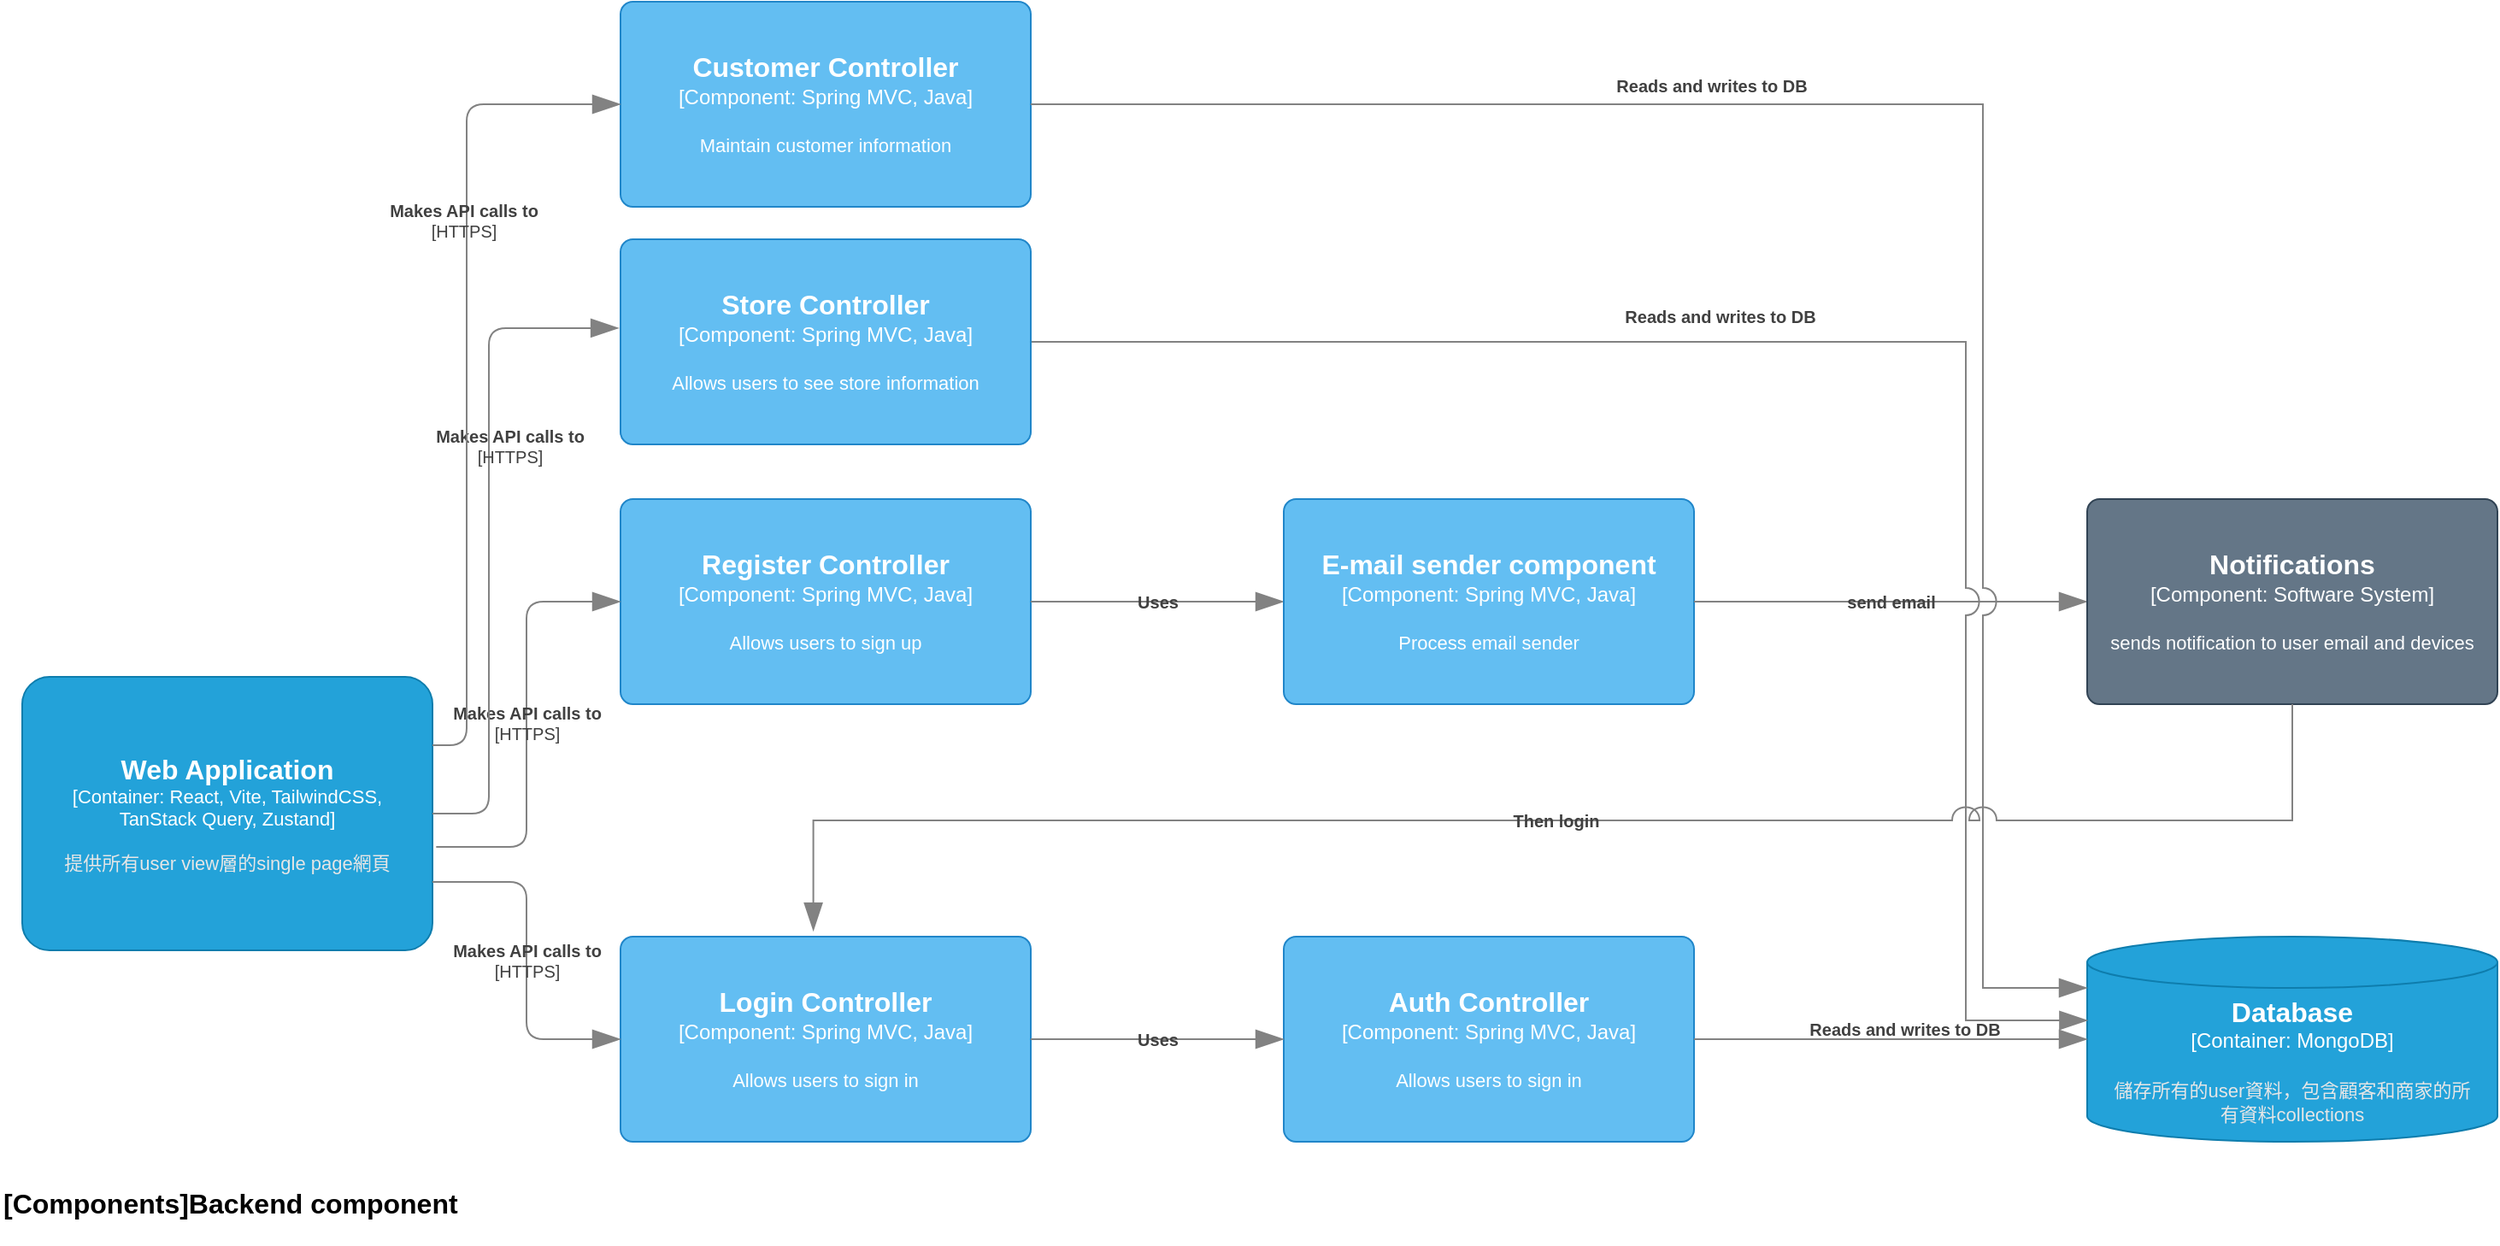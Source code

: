 <mxfile pages="2">
    <diagram id="VOZJ7sSq4Ql8CML60V5W" name="Backend Application">
        <mxGraphModel dx="1245" dy="2385" grid="0" gridSize="10" guides="1" tooltips="1" connect="1" arrows="1" fold="1" page="1" pageScale="1" pageWidth="827" pageHeight="1169" background="#ffffff" math="0" shadow="0">
            <root>
                <mxCell id="0"/>
                <mxCell id="1" parent="0"/>
                <object placeholders="1" c4Name="[Components]Backend component" c4Type="ComponentDiagramTitle" c4Description="" label="&lt;font style=&quot;font-size: 16px&quot;&gt;&lt;b&gt;&lt;div style=&quot;text-align: left&quot;&gt;%c4Name%&lt;/div&gt;&lt;/b&gt;&lt;/font&gt;&lt;div style=&quot;text-align: left&quot;&gt;%c4Description%&lt;/div&gt;" id="hrTY0zF-lMwiiV8-eTm4-1">
                    <mxCell style="text;html=1;strokeColor=none;fillColor=none;align=left;verticalAlign=top;whiteSpace=wrap;rounded=1;metaEdit=1;allowArrows=0;resizable=1;rotatable=0;connectable=0;recursiveResize=0;expand=0;pointerEvents=0;points=[[0.25,0,0],[0.5,0,0],[0.75,0,0],[1,0.25,0],[1,0.5,0],[1,0.75,0],[0.75,1,0],[0.5,1,0],[0.25,1,0],[0,0.75,0],[0,0.5,0],[0,0.25,0]];fontColor=#000000;" vertex="1" parent="1">
                        <mxGeometry x="41" y="644" width="410" height="40" as="geometry"/>
                    </mxCell>
                </object>
                <object placeholders="1" c4Name="Web Application" c4Type="Container" c4Technology="React, Vite, TailwindCSS, TanStack Query, Zustand" c4Description="提供所有user view層的single page網頁" label="&lt;font style=&quot;font-size: 16px&quot;&gt;&lt;b&gt;%c4Name%&lt;/b&gt;&lt;/font&gt;&lt;div&gt;[%c4Type%: %c4Technology%]&lt;/div&gt;&lt;br&gt;&lt;div&gt;&lt;font style=&quot;font-size: 11px&quot;&gt;&lt;font color=&quot;#E6E6E6&quot;&gt;%c4Description%&lt;/font&gt;&lt;/div&gt;" id="hrTY0zF-lMwiiV8-eTm4-10">
                    <mxCell style="rounded=1;whiteSpace=wrap;html=1;fontSize=11;labelBackgroundColor=none;fillColor=#23A2D9;fontColor=#ffffff;align=center;arcSize=10;strokeColor=#0E7DAD;metaEdit=1;resizable=1;points=[[0.25,0,0],[0.5,0,0],[0.75,0,0],[1,0.25,0],[1,0.5,0],[1,0.75,0],[0.75,1,0],[0.5,1,0],[0.25,1,0],[0,0.75,0],[0,0.5,0],[0,0.25,0]];spacingLeft=10;spacingRight=10;" vertex="1" parent="1">
                        <mxGeometry x="54" y="352" width="240" height="160" as="geometry"/>
                    </mxCell>
                </object>
                <object placeholders="1" c4Name="Database" c4Type="Container" c4Technology="MongoDB" c4Description="儲存所有的user資料，包含顧客和商家的所有資料collections" label="&lt;font style=&quot;font-size: 16px&quot;&gt;&lt;b&gt;%c4Name%&lt;/b&gt;&lt;/font&gt;&lt;div&gt;[%c4Type%:&amp;nbsp;%c4Technology%]&lt;/div&gt;&lt;br&gt;&lt;div&gt;&lt;font style=&quot;font-size: 11px&quot;&gt;&lt;font color=&quot;#E6E6E6&quot;&gt;%c4Description%&lt;/font&gt;&lt;/div&gt;" id="hrTY0zF-lMwiiV8-eTm4-19">
                    <mxCell style="shape=cylinder3;size=15;whiteSpace=wrap;html=1;boundedLbl=1;rounded=1;labelBackgroundColor=none;fillColor=#23A2D9;fontSize=12;fontColor=#ffffff;align=center;strokeColor=#0E7DAD;metaEdit=1;points=[[0.5,0,0],[1,0.25,0],[1,0.5,0],[1,0.75,0],[0.5,1,0],[0,0.75,0],[0,0.5,0],[0,0.25,0]];resizable=0;spacingLeft=10;spacingRight=10;" vertex="1" parent="1">
                        <mxGeometry x="1262" y="504" width="240" height="120" as="geometry"/>
                    </mxCell>
                </object>
                <object placeholders="1" c4Name="Login Controller" c4Type="Component" c4Technology="Spring MVC, Java" c4Description="Allows users to sign in" label="&lt;font style=&quot;font-size: 16px&quot;&gt;&lt;b&gt;%c4Name%&lt;/b&gt;&lt;/font&gt;&lt;div&gt;[%c4Type%: %c4Technology%]&lt;/div&gt;&lt;br&gt;&lt;div&gt;&lt;font style=&quot;font-size: 11px&quot;&gt;%c4Description%&lt;/font&gt;&lt;/div&gt;" id="hrTY0zF-lMwiiV8-eTm4-20">
                    <mxCell style="rounded=1;whiteSpace=wrap;html=1;labelBackgroundColor=none;fillColor=#63BEF2;fontColor=#ffffff;align=center;arcSize=6;strokeColor=#2086C9;metaEdit=1;resizable=0;points=[[0.25,0,0],[0.5,0,0],[0.75,0,0],[1,0.25,0],[1,0.5,0],[1,0.75,0],[0.75,1,0],[0.5,1,0],[0.25,1,0],[0,0.75,0],[0,0.5,0],[0,0.25,0]];" vertex="1" parent="1">
                        <mxGeometry x="404" y="504" width="240" height="120" as="geometry"/>
                    </mxCell>
                </object>
                <object placeholders="1" c4Name="Register Controller" c4Type="Component" c4Technology="Spring MVC, Java" c4Description="Allows users to sign up" label="&lt;font style=&quot;font-size: 16px&quot;&gt;&lt;b&gt;%c4Name%&lt;/b&gt;&lt;/font&gt;&lt;div&gt;[%c4Type%: %c4Technology%]&lt;/div&gt;&lt;br&gt;&lt;div&gt;&lt;font style=&quot;font-size: 11px&quot;&gt;%c4Description%&lt;/font&gt;&lt;/div&gt;" id="hrTY0zF-lMwiiV8-eTm4-21">
                    <mxCell style="rounded=1;whiteSpace=wrap;html=1;labelBackgroundColor=none;fillColor=#63BEF2;fontColor=#ffffff;align=center;arcSize=6;strokeColor=#2086C9;metaEdit=1;resizable=0;points=[[0.25,0,0],[0.5,0,0],[0.75,0,0],[1,0.25,0],[1,0.5,0],[1,0.75,0],[0.75,1,0],[0.5,1,0],[0.25,1,0],[0,0.75,0],[0,0.5,0],[0,0.25,0]];" vertex="1" parent="1">
                        <mxGeometry x="404" y="248" width="240" height="120" as="geometry"/>
                    </mxCell>
                </object>
                <object placeholders="1" c4Type="Relationship" c4Technology="HTTPS" c4Description="Makes API calls to" label="&lt;div style=&quot;text-align: left&quot;&gt;&lt;div style=&quot;text-align: center&quot;&gt;&lt;b&gt;%c4Description%&lt;/b&gt;&lt;/div&gt;&lt;div style=&quot;text-align: center&quot;&gt;[%c4Technology%]&lt;/div&gt;&lt;/div&gt;" id="hrTY0zF-lMwiiV8-eTm4-22">
                    <mxCell style="endArrow=blockThin;html=1;fontSize=10;fontColor=#404040;strokeWidth=1;endFill=1;strokeColor=#828282;elbow=vertical;metaEdit=1;endSize=14;startSize=14;jumpStyle=arc;jumpSize=16;rounded=1;edgeStyle=orthogonalEdgeStyle;labelBackgroundColor=none;exitX=1;exitY=0.75;exitDx=0;exitDy=0;exitPerimeter=0;entryX=0;entryY=0.5;entryDx=0;entryDy=0;entryPerimeter=0;" edge="1" parent="1" source="hrTY0zF-lMwiiV8-eTm4-10" target="hrTY0zF-lMwiiV8-eTm4-20">
                        <mxGeometry x="0.001" width="240" relative="1" as="geometry">
                            <mxPoint x="334" y="484.66" as="sourcePoint"/>
                            <mxPoint x="504" y="485" as="targetPoint"/>
                            <mxPoint as="offset"/>
                        </mxGeometry>
                    </mxCell>
                </object>
                <object placeholders="1" c4Type="Relationship" c4Technology="HTTPS" c4Description="Makes API calls to" label="&lt;div style=&quot;text-align: left&quot;&gt;&lt;div style=&quot;text-align: center&quot;&gt;&lt;b&gt;%c4Description%&lt;/b&gt;&lt;/div&gt;&lt;div style=&quot;text-align: center&quot;&gt;[%c4Technology%]&lt;/div&gt;&lt;/div&gt;" id="hrTY0zF-lMwiiV8-eTm4-23">
                    <mxCell style="endArrow=blockThin;html=1;fontSize=10;fontColor=#404040;strokeWidth=1;endFill=1;strokeColor=#828282;elbow=vertical;metaEdit=1;endSize=14;startSize=14;jumpStyle=arc;jumpSize=16;rounded=1;edgeStyle=orthogonalEdgeStyle;labelBackgroundColor=none;exitX=1.009;exitY=0.622;exitDx=0;exitDy=0;exitPerimeter=0;entryX=0;entryY=0.5;entryDx=0;entryDy=0;entryPerimeter=0;" edge="1" parent="1" source="hrTY0zF-lMwiiV8-eTm4-10" target="hrTY0zF-lMwiiV8-eTm4-21">
                        <mxGeometry width="240" relative="1" as="geometry">
                            <mxPoint x="304" y="482" as="sourcePoint"/>
                            <mxPoint x="414" y="574" as="targetPoint"/>
                        </mxGeometry>
                    </mxCell>
                </object>
                <object placeholders="1" c4Name="Auth Controller" c4Type="Component" c4Technology="Spring MVC, Java" c4Description="Allows users to sign in" label="&lt;font style=&quot;font-size: 16px&quot;&gt;&lt;b&gt;%c4Name%&lt;/b&gt;&lt;/font&gt;&lt;div&gt;[%c4Type%: %c4Technology%]&lt;/div&gt;&lt;br&gt;&lt;div&gt;&lt;font style=&quot;font-size: 11px&quot;&gt;%c4Description%&lt;/font&gt;&lt;/div&gt;" id="hrTY0zF-lMwiiV8-eTm4-25">
                    <mxCell style="rounded=1;whiteSpace=wrap;html=1;labelBackgroundColor=none;fillColor=#63BEF2;fontColor=#ffffff;align=center;arcSize=6;strokeColor=#2086C9;metaEdit=1;resizable=0;points=[[0.25,0,0],[0.5,0,0],[0.75,0,0],[1,0.25,0],[1,0.5,0],[1,0.75,0],[0.75,1,0],[0.5,1,0],[0.25,1,0],[0,0.75,0],[0,0.5,0],[0,0.25,0]];" vertex="1" parent="1">
                        <mxGeometry x="792" y="504" width="240" height="120" as="geometry"/>
                    </mxCell>
                </object>
                <object placeholders="1" c4Type="Relationship" c4Description="Reads and writes to DB" label="&lt;div style=&quot;text-align: left&quot;&gt;&lt;div style=&quot;text-align: center&quot;&gt;&lt;b&gt;%c4Description%&lt;/b&gt;&lt;/div&gt;&lt;/div&gt;" id="hrTY0zF-lMwiiV8-eTm4-32">
                    <mxCell style="endArrow=blockThin;html=1;fontSize=10;fontColor=#404040;strokeWidth=1;endFill=1;strokeColor=#828282;elbow=vertical;metaEdit=1;endSize=14;startSize=14;jumpStyle=arc;jumpSize=16;rounded=0;edgeStyle=orthogonalEdgeStyle;exitX=1;exitY=0.5;exitDx=0;exitDy=0;exitPerimeter=0;entryX=0;entryY=0.5;entryDx=0;entryDy=0;entryPerimeter=0;labelBackgroundColor=none;" edge="1" parent="1" source="hrTY0zF-lMwiiV8-eTm4-25" target="hrTY0zF-lMwiiV8-eTm4-19">
                        <mxGeometry x="0.064" y="6" width="240" relative="1" as="geometry">
                            <mxPoint x="1050" y="528" as="sourcePoint"/>
                            <mxPoint x="1290" y="528" as="targetPoint"/>
                            <mxPoint as="offset"/>
                        </mxGeometry>
                    </mxCell>
                </object>
                <object placeholders="1" c4Type="Relationship" c4Description="Uses" label="&lt;div style=&quot;text-align: left&quot;&gt;&lt;div style=&quot;text-align: center&quot;&gt;&lt;b&gt;%c4Description%&lt;/b&gt;&lt;/div&gt;" id="hrTY0zF-lMwiiV8-eTm4-34">
                    <mxCell style="endArrow=blockThin;html=1;fontSize=10;fontColor=#404040;strokeWidth=1;endFill=1;strokeColor=#828282;elbow=vertical;metaEdit=1;endSize=14;startSize=14;jumpStyle=arc;jumpSize=16;rounded=0;edgeStyle=orthogonalEdgeStyle;labelBackgroundColor=none;exitX=1;exitY=0.5;exitDx=0;exitDy=0;exitPerimeter=0;entryX=0;entryY=0.5;entryDx=0;entryDy=0;entryPerimeter=0;" edge="1" parent="1" source="hrTY0zF-lMwiiV8-eTm4-20" target="hrTY0zF-lMwiiV8-eTm4-25">
                        <mxGeometry width="240" relative="1" as="geometry">
                            <mxPoint x="705" y="525" as="sourcePoint"/>
                            <mxPoint x="795" y="564" as="targetPoint"/>
                        </mxGeometry>
                    </mxCell>
                </object>
                <object placeholders="1" c4Type="Relationship" c4Description="Uses" label="&lt;div style=&quot;text-align: left&quot;&gt;&lt;div style=&quot;text-align: center&quot;&gt;&lt;b&gt;%c4Description%&lt;/b&gt;&lt;/div&gt;" id="hrTY0zF-lMwiiV8-eTm4-35">
                    <mxCell style="endArrow=blockThin;html=1;fontSize=10;fontColor=#404040;strokeWidth=1;endFill=1;strokeColor=#828282;elbow=vertical;metaEdit=1;endSize=14;startSize=14;jumpStyle=arc;jumpSize=16;rounded=0;edgeStyle=orthogonalEdgeStyle;labelBackgroundColor=none;exitX=1;exitY=0.5;exitDx=0;exitDy=0;exitPerimeter=0;entryX=0;entryY=0.5;entryDx=0;entryDy=0;entryPerimeter=0;" edge="1" parent="1" source="hrTY0zF-lMwiiV8-eTm4-21" target="hrTY0zF-lMwiiV8-eTm4-39">
                        <mxGeometry width="240" relative="1" as="geometry">
                            <mxPoint x="712" y="365" as="sourcePoint"/>
                            <mxPoint x="753" y="340" as="targetPoint"/>
                        </mxGeometry>
                    </mxCell>
                </object>
                <object placeholders="1" c4Name="E-mail sender component" c4Type="Component" c4Technology="Spring MVC, Java" c4Description="Process email sender" label="&lt;font style=&quot;font-size: 16px&quot;&gt;&lt;b&gt;%c4Name%&lt;/b&gt;&lt;/font&gt;&lt;div&gt;[%c4Type%: %c4Technology%]&lt;/div&gt;&lt;br&gt;&lt;div&gt;&lt;font style=&quot;font-size: 11px&quot;&gt;%c4Description%&lt;/font&gt;&lt;/div&gt;" id="hrTY0zF-lMwiiV8-eTm4-39">
                    <mxCell style="rounded=1;whiteSpace=wrap;html=1;labelBackgroundColor=none;fillColor=#63BEF2;fontColor=#ffffff;align=center;arcSize=6;strokeColor=#2086C9;metaEdit=1;resizable=0;points=[[0.25,0,0],[0.5,0,0],[0.75,0,0],[1,0.25,0],[1,0.5,0],[1,0.75,0],[0.75,1,0],[0.5,1,0],[0.25,1,0],[0,0.75,0],[0,0.5,0],[0,0.25,0]];" vertex="1" parent="1">
                        <mxGeometry x="792" y="248" width="240" height="120" as="geometry"/>
                    </mxCell>
                </object>
                <object placeholders="1" c4Type="Relationship" c4Description="send email" label="&lt;div style=&quot;text-align: left&quot;&gt;&lt;div style=&quot;text-align: center&quot;&gt;&lt;b&gt;%c4Description%&lt;/b&gt;&lt;/div&gt;" id="hrTY0zF-lMwiiV8-eTm4-40">
                    <mxCell style="endArrow=blockThin;html=1;fontSize=10;fontColor=#404040;strokeWidth=1;endFill=1;strokeColor=#828282;elbow=vertical;metaEdit=1;endSize=14;startSize=14;jumpStyle=arc;jumpSize=16;rounded=0;edgeStyle=orthogonalEdgeStyle;labelBackgroundColor=none;exitX=1;exitY=0.5;exitDx=0;exitDy=0;exitPerimeter=0;entryX=0;entryY=0.5;entryDx=0;entryDy=0;entryPerimeter=0;" edge="1" parent="1" source="hrTY0zF-lMwiiV8-eTm4-39" target="hrTY0zF-lMwiiV8-eTm4-42">
                        <mxGeometry x="-0.0" width="240" relative="1" as="geometry">
                            <mxPoint x="1075" y="297" as="sourcePoint"/>
                            <mxPoint x="1250.0" y="287" as="targetPoint"/>
                            <mxPoint as="offset"/>
                        </mxGeometry>
                    </mxCell>
                </object>
                <object placeholders="1" c4Name="Notifications" c4Type="Component" c4Technology="Software System" c4Description="sends notification to user email and devices" label="&lt;font style=&quot;font-size: 16px&quot;&gt;&lt;b&gt;%c4Name%&lt;/b&gt;&lt;/font&gt;&lt;div&gt;[%c4Type%: %c4Technology%]&lt;/div&gt;&lt;br&gt;&lt;div&gt;&lt;font style=&quot;font-size: 11px&quot;&gt;%c4Description%&lt;/font&gt;&lt;/div&gt;" id="hrTY0zF-lMwiiV8-eTm4-42">
                    <mxCell style="rounded=1;whiteSpace=wrap;html=1;labelBackgroundColor=none;align=center;arcSize=6;metaEdit=1;resizable=0;points=[[0.25,0,0],[0.5,0,0],[0.75,0,0],[1,0.25,0],[1,0.5,0],[1,0.75,0],[0.75,1,0],[0.5,1,0],[0.25,1,0],[0,0.75,0],[0,0.5,0],[0,0.25,0]];fillColor=#647687;fontColor=#ffffff;strokeColor=#314354;" vertex="1" parent="1">
                        <mxGeometry x="1262" y="248" width="240" height="120" as="geometry"/>
                    </mxCell>
                </object>
                <object placeholders="1" c4Type="Relationship" c4Description="Reads and writes to DB" label="&lt;div style=&quot;text-align: left&quot;&gt;&lt;div style=&quot;text-align: center&quot;&gt;&lt;b&gt;%c4Description%&lt;/b&gt;&lt;/div&gt;&lt;/div&gt;" id="hrTY0zF-lMwiiV8-eTm4-43">
                    <mxCell style="endArrow=blockThin;html=1;fontSize=10;fontColor=#404040;strokeWidth=1;endFill=1;strokeColor=#828282;elbow=vertical;metaEdit=1;endSize=14;startSize=14;jumpStyle=arc;jumpSize=16;rounded=0;edgeStyle=orthogonalEdgeStyle;exitX=1;exitY=0.5;exitDx=0;exitDy=0;exitPerimeter=0;entryX=0.001;entryY=0.415;entryDx=0;entryDy=0;entryPerimeter=0;labelBackgroundColor=none;" edge="1" parent="1" source="hrTY0zF-lMwiiV8-eTm4-45" target="hrTY0zF-lMwiiV8-eTm4-19">
                        <mxGeometry x="-0.207" y="15" width="240" relative="1" as="geometry">
                            <mxPoint x="1032" y="115" as="sourcePoint"/>
                            <mxPoint x="1272" y="574" as="targetPoint"/>
                            <mxPoint as="offset"/>
                            <Array as="points">
                                <mxPoint x="1191" y="156"/>
                                <mxPoint x="1191" y="553"/>
                                <mxPoint x="1262" y="553"/>
                            </Array>
                        </mxGeometry>
                    </mxCell>
                </object>
                <object placeholders="1" c4Name="Store Controller" c4Type="Component" c4Technology="Spring MVC, Java" c4Description="Allows users to see store information" label="&lt;font style=&quot;font-size: 16px&quot;&gt;&lt;b&gt;%c4Name%&lt;/b&gt;&lt;/font&gt;&lt;div&gt;[%c4Type%: %c4Technology%]&lt;/div&gt;&lt;br&gt;&lt;div&gt;&lt;font style=&quot;font-size: 11px&quot;&gt;%c4Description%&lt;/font&gt;&lt;/div&gt;" id="hrTY0zF-lMwiiV8-eTm4-45">
                    <mxCell style="rounded=1;whiteSpace=wrap;html=1;labelBackgroundColor=none;fillColor=#63BEF2;fontColor=#ffffff;align=center;arcSize=6;strokeColor=#2086C9;metaEdit=1;resizable=0;points=[[0.25,0,0],[0.5,0,0],[0.75,0,0],[1,0.25,0],[1,0.5,0],[1,0.75,0],[0.75,1,0],[0.5,1,0],[0.25,1,0],[0,0.75,0],[0,0.5,0],[0,0.25,0]];" vertex="1" parent="1">
                        <mxGeometry x="404" y="96" width="240" height="120" as="geometry"/>
                    </mxCell>
                </object>
                <object placeholders="1" c4Type="Relationship" c4Technology="HTTPS" c4Description="Makes API calls to" label="&lt;div style=&quot;text-align: left&quot;&gt;&lt;div style=&quot;text-align: center&quot;&gt;&lt;b&gt;%c4Description%&lt;/b&gt;&lt;/div&gt;&lt;div style=&quot;text-align: center&quot;&gt;[%c4Technology%]&lt;/div&gt;&lt;/div&gt;" id="hrTY0zF-lMwiiV8-eTm4-47">
                    <mxCell style="endArrow=blockThin;html=1;fontSize=10;fontColor=#404040;strokeWidth=1;endFill=1;strokeColor=#828282;elbow=vertical;metaEdit=1;endSize=14;startSize=14;jumpStyle=arc;jumpSize=16;rounded=1;edgeStyle=orthogonalEdgeStyle;labelBackgroundColor=none;exitX=1;exitY=0.5;exitDx=0;exitDy=0;exitPerimeter=0;entryX=-0.004;entryY=0.433;entryDx=0;entryDy=0;entryPerimeter=0;" edge="1" parent="1" source="hrTY0zF-lMwiiV8-eTm4-10" target="hrTY0zF-lMwiiV8-eTm4-45">
                        <mxGeometry x="0.262" y="-12" width="240" relative="1" as="geometry">
                            <mxPoint x="343" y="410" as="sourcePoint"/>
                            <mxPoint x="583" y="410" as="targetPoint"/>
                            <Array as="points">
                                <mxPoint x="327" y="432"/>
                                <mxPoint x="327" y="148"/>
                            </Array>
                            <mxPoint as="offset"/>
                        </mxGeometry>
                    </mxCell>
                </object>
                <object placeholders="1" c4Name="Customer Controller" c4Type="Component" c4Technology="Spring MVC, Java" c4Description="Maintain customer information" label="&lt;font style=&quot;font-size: 16px&quot;&gt;&lt;b&gt;%c4Name%&lt;/b&gt;&lt;/font&gt;&lt;div&gt;[%c4Type%: %c4Technology%]&lt;/div&gt;&lt;br&gt;&lt;div&gt;&lt;font style=&quot;font-size: 11px&quot;&gt;%c4Description%&lt;/font&gt;&lt;/div&gt;" id="hrTY0zF-lMwiiV8-eTm4-48">
                    <mxCell style="rounded=1;whiteSpace=wrap;html=1;labelBackgroundColor=none;fillColor=#63BEF2;fontColor=#ffffff;align=center;arcSize=6;strokeColor=#2086C9;metaEdit=1;resizable=0;points=[[0.25,0,0],[0.5,0,0],[0.75,0,0],[1,0.25,0],[1,0.5,0],[1,0.75,0],[0.75,1,0],[0.5,1,0],[0.25,1,0],[0,0.75,0],[0,0.5,0],[0,0.25,0]];" vertex="1" parent="1">
                        <mxGeometry x="404" y="-43" width="240" height="120" as="geometry"/>
                    </mxCell>
                </object>
                <object placeholders="1" c4Type="Relationship" c4Description="Reads and writes to DB" label="&lt;div style=&quot;text-align: left&quot;&gt;&lt;div style=&quot;text-align: center&quot;&gt;&lt;b&gt;%c4Description%&lt;/b&gt;&lt;/div&gt;&lt;/div&gt;" id="hrTY0zF-lMwiiV8-eTm4-49">
                    <mxCell style="endArrow=blockThin;html=1;fontSize=10;fontColor=#404040;strokeWidth=1;endFill=1;strokeColor=#828282;elbow=vertical;metaEdit=1;endSize=14;startSize=14;jumpStyle=arc;jumpSize=16;rounded=0;edgeStyle=orthogonalEdgeStyle;exitX=1;exitY=0.5;exitDx=0;exitDy=0;exitPerimeter=0;entryX=0;entryY=0.25;entryDx=0;entryDy=0;entryPerimeter=0;labelBackgroundColor=none;" edge="1" parent="1" source="hrTY0zF-lMwiiV8-eTm4-48" target="hrTY0zF-lMwiiV8-eTm4-19">
                        <mxGeometry x="-0.299" y="11" width="240" relative="1" as="geometry">
                            <mxPoint x="654" y="166" as="sourcePoint"/>
                            <mxPoint x="1272" y="544" as="targetPoint"/>
                            <mxPoint as="offset"/>
                            <Array as="points">
                                <mxPoint x="1201" y="17"/>
                                <mxPoint x="1201" y="534"/>
                            </Array>
                        </mxGeometry>
                    </mxCell>
                </object>
                <object placeholders="1" c4Type="Relationship" c4Technology="HTTPS" c4Description="Makes API calls to" label="&lt;div style=&quot;text-align: left&quot;&gt;&lt;div style=&quot;text-align: center&quot;&gt;&lt;b&gt;%c4Description%&lt;/b&gt;&lt;/div&gt;&lt;div style=&quot;text-align: center&quot;&gt;[%c4Technology%]&lt;/div&gt;&lt;/div&gt;" id="hrTY0zF-lMwiiV8-eTm4-50">
                    <mxCell style="endArrow=blockThin;html=1;fontSize=10;fontColor=#404040;strokeWidth=1;endFill=1;strokeColor=#828282;elbow=vertical;metaEdit=1;endSize=14;startSize=14;jumpStyle=arc;jumpSize=16;rounded=1;edgeStyle=orthogonalEdgeStyle;labelBackgroundColor=none;exitX=1;exitY=0.25;exitDx=0;exitDy=0;exitPerimeter=0;entryX=0;entryY=0.5;entryDx=0;entryDy=0;entryPerimeter=0;" edge="1" parent="1" source="hrTY0zF-lMwiiV8-eTm4-10" target="hrTY0zF-lMwiiV8-eTm4-48">
                        <mxGeometry x="0.348" y="2" width="240" relative="1" as="geometry">
                            <mxPoint x="304.0" y="442" as="sourcePoint"/>
                            <mxPoint x="413.04" y="157.96" as="targetPoint"/>
                            <Array as="points">
                                <mxPoint x="314" y="392"/>
                                <mxPoint x="314" y="17"/>
                            </Array>
                            <mxPoint as="offset"/>
                        </mxGeometry>
                    </mxCell>
                </object>
                <object placeholders="1" c4Type="Relationship" c4Description="Then login" label="&lt;div style=&quot;text-align: left&quot;&gt;&lt;div style=&quot;text-align: center&quot;&gt;&lt;b&gt;%c4Description%&lt;/b&gt;&lt;/div&gt;" id="hrTY0zF-lMwiiV8-eTm4-51">
                    <mxCell style="endArrow=blockThin;html=1;fontSize=10;fontColor=#404040;strokeWidth=1;endFill=1;strokeColor=#828282;elbow=vertical;metaEdit=1;endSize=14;startSize=14;jumpStyle=arc;jumpSize=16;rounded=0;edgeStyle=orthogonalEdgeStyle;labelBackgroundColor=none;exitX=0.5;exitY=1;exitDx=0;exitDy=0;exitPerimeter=0;entryX=0.47;entryY=-0.028;entryDx=0;entryDy=0;entryPerimeter=0;" edge="1" parent="1" source="hrTY0zF-lMwiiV8-eTm4-42" target="hrTY0zF-lMwiiV8-eTm4-20">
                        <mxGeometry width="240" relative="1" as="geometry">
                            <mxPoint x="884" y="439" as="sourcePoint"/>
                            <mxPoint x="1124" y="439" as="targetPoint"/>
                        </mxGeometry>
                    </mxCell>
                </object>
            </root>
        </mxGraphModel>
    </diagram>
</mxfile>
